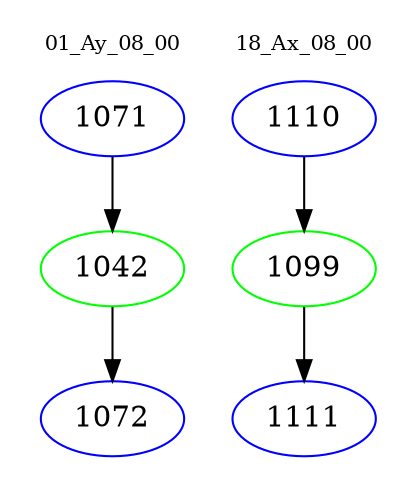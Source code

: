 digraph{
subgraph cluster_0 {
color = white
label = "01_Ay_08_00";
fontsize=10;
T0_1071 [label="1071", color="blue"]
T0_1071 -> T0_1042 [color="black"]
T0_1042 [label="1042", color="green"]
T0_1042 -> T0_1072 [color="black"]
T0_1072 [label="1072", color="blue"]
}
subgraph cluster_1 {
color = white
label = "18_Ax_08_00";
fontsize=10;
T1_1110 [label="1110", color="blue"]
T1_1110 -> T1_1099 [color="black"]
T1_1099 [label="1099", color="green"]
T1_1099 -> T1_1111 [color="black"]
T1_1111 [label="1111", color="blue"]
}
}
